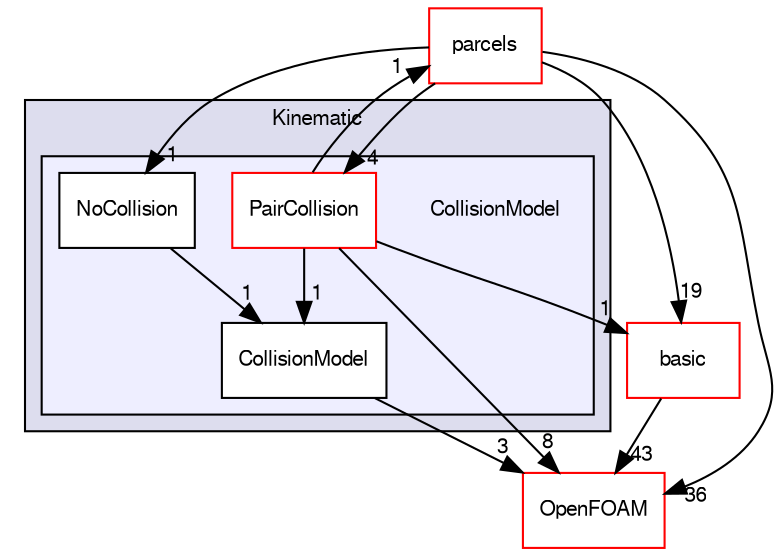 digraph "src/lagrangian/intermediate/submodels/Kinematic/CollisionModel" {
  bgcolor=transparent;
  compound=true
  node [ fontsize="10", fontname="FreeSans"];
  edge [ labelfontsize="10", labelfontname="FreeSans"];
  subgraph clusterdir_280ce042c33ce1e00a1fb89491254772 {
    graph [ bgcolor="#ddddee", pencolor="black", label="Kinematic" fontname="FreeSans", fontsize="10", URL="dir_280ce042c33ce1e00a1fb89491254772.html"]
  subgraph clusterdir_2bde217cd4c4c59a6845fe90485c2b1b {
    graph [ bgcolor="#eeeeff", pencolor="black", label="" URL="dir_2bde217cd4c4c59a6845fe90485c2b1b.html"];
    dir_2bde217cd4c4c59a6845fe90485c2b1b [shape=plaintext label="CollisionModel"];
    dir_4c391833c1c6a55065cef122be25c250 [shape=box label="CollisionModel" color="black" fillcolor="white" style="filled" URL="dir_4c391833c1c6a55065cef122be25c250.html"];
    dir_f5d3bc4664a7a9f346a5cf123f3421c3 [shape=box label="NoCollision" color="black" fillcolor="white" style="filled" URL="dir_f5d3bc4664a7a9f346a5cf123f3421c3.html"];
    dir_4348cf8d0fceec2d089699310dcaf53c [shape=box label="PairCollision" color="red" fillcolor="white" style="filled" URL="dir_4348cf8d0fceec2d089699310dcaf53c.html"];
  }
  }
  dir_c5473ff19b20e6ec4dfe5c310b3778a8 [shape=box label="OpenFOAM" color="red" URL="dir_c5473ff19b20e6ec4dfe5c310b3778a8.html"];
  dir_b8d19ddbdf0975644e34192d6313800e [shape=box label="parcels" color="red" URL="dir_b8d19ddbdf0975644e34192d6313800e.html"];
  dir_584e0ab0901b4327f36f4285cac7f2f8 [shape=box label="basic" color="red" URL="dir_584e0ab0901b4327f36f4285cac7f2f8.html"];
  dir_4c391833c1c6a55065cef122be25c250->dir_c5473ff19b20e6ec4dfe5c310b3778a8 [headlabel="3", labeldistance=1.5 headhref="dir_001339_001732.html"];
  dir_f5d3bc4664a7a9f346a5cf123f3421c3->dir_4c391833c1c6a55065cef122be25c250 [headlabel="1", labeldistance=1.5 headhref="dir_001340_001339.html"];
  dir_4348cf8d0fceec2d089699310dcaf53c->dir_4c391833c1c6a55065cef122be25c250 [headlabel="1", labeldistance=1.5 headhref="dir_001341_001339.html"];
  dir_4348cf8d0fceec2d089699310dcaf53c->dir_c5473ff19b20e6ec4dfe5c310b3778a8 [headlabel="8", labeldistance=1.5 headhref="dir_001341_001732.html"];
  dir_4348cf8d0fceec2d089699310dcaf53c->dir_b8d19ddbdf0975644e34192d6313800e [headlabel="1", labeldistance=1.5 headhref="dir_001341_001284.html"];
  dir_4348cf8d0fceec2d089699310dcaf53c->dir_584e0ab0901b4327f36f4285cac7f2f8 [headlabel="1", labeldistance=1.5 headhref="dir_001341_001191.html"];
  dir_b8d19ddbdf0975644e34192d6313800e->dir_f5d3bc4664a7a9f346a5cf123f3421c3 [headlabel="1", labeldistance=1.5 headhref="dir_001284_001340.html"];
  dir_b8d19ddbdf0975644e34192d6313800e->dir_4348cf8d0fceec2d089699310dcaf53c [headlabel="4", labeldistance=1.5 headhref="dir_001284_001341.html"];
  dir_b8d19ddbdf0975644e34192d6313800e->dir_c5473ff19b20e6ec4dfe5c310b3778a8 [headlabel="36", labeldistance=1.5 headhref="dir_001284_001732.html"];
  dir_b8d19ddbdf0975644e34192d6313800e->dir_584e0ab0901b4327f36f4285cac7f2f8 [headlabel="19", labeldistance=1.5 headhref="dir_001284_001191.html"];
  dir_584e0ab0901b4327f36f4285cac7f2f8->dir_c5473ff19b20e6ec4dfe5c310b3778a8 [headlabel="43", labeldistance=1.5 headhref="dir_001191_001732.html"];
}
